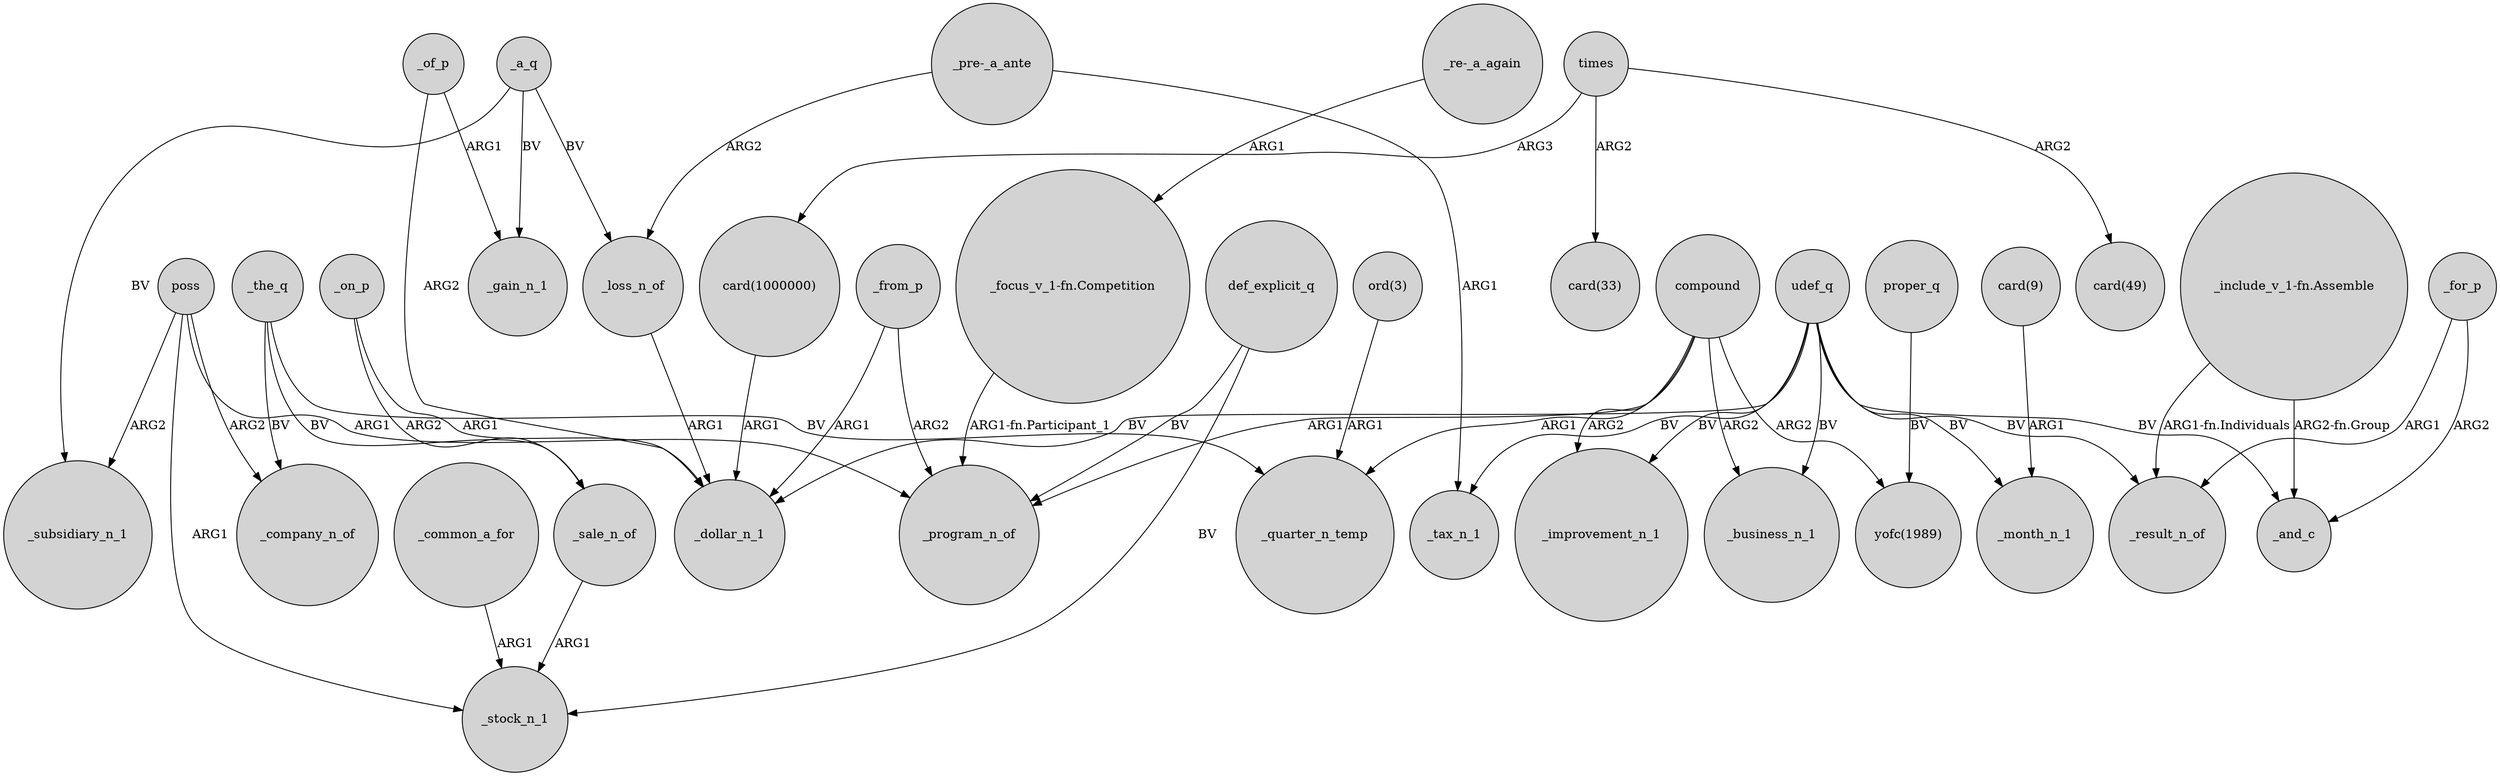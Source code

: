 digraph {
	node [shape=circle style=filled]
	udef_q -> _month_n_1 [label=BV]
	_a_q -> _loss_n_of [label=BV]
	"_re-_a_again" -> "_focus_v_1-fn.Competition" [label=ARG1]
	"ord(3)" -> _quarter_n_temp [label=ARG1]
	_common_a_for -> _stock_n_1 [label=ARG1]
	_from_p -> _dollar_n_1 [label=ARG1]
	_a_q -> _subsidiary_n_1 [label=BV]
	_on_p -> _sale_n_of [label=ARG2]
	udef_q -> _improvement_n_1 [label=BV]
	compound -> _quarter_n_temp [label=ARG1]
	_on_p -> _dollar_n_1 [label=ARG1]
	_the_q -> _quarter_n_temp [label=BV]
	_loss_n_of -> _dollar_n_1 [label=ARG1]
	"_pre-_a_ante" -> _loss_n_of [label=ARG2]
	_sale_n_of -> _stock_n_1 [label=ARG1]
	udef_q -> _tax_n_1 [label=BV]
	times -> "card(1000000)" [label=ARG3]
	def_explicit_q -> _stock_n_1 [label=BV]
	udef_q -> _and_c [label=BV]
	udef_q -> _business_n_1 [label=BV]
	_of_p -> _gain_n_1 [label=ARG1]
	times -> "card(33)" [label=ARG2]
	"_focus_v_1-fn.Competition" -> _program_n_of [label="ARG1-fn.Participant_1"]
	"_include_v_1-fn.Assemble" -> _result_n_of [label="ARG1-fn.Individuals"]
	poss -> _program_n_of [label=ARG1]
	poss -> _company_n_of [label=ARG2]
	compound -> _program_n_of [label=ARG1]
	"_include_v_1-fn.Assemble" -> _and_c [label="ARG2-fn.Group"]
	_from_p -> _program_n_of [label=ARG2]
	poss -> _stock_n_1 [label=ARG1]
	_for_p -> _result_n_of [label=ARG1]
	_a_q -> _gain_n_1 [label=BV]
	proper_q -> "yofc(1989)" [label=BV]
	"card(1000000)" -> _dollar_n_1 [label=ARG1]
	udef_q -> _dollar_n_1 [label=BV]
	times -> "card(49)" [label=ARG2]
	poss -> _subsidiary_n_1 [label=ARG2]
	compound -> _business_n_1 [label=ARG2]
	"_pre-_a_ante" -> _tax_n_1 [label=ARG1]
	def_explicit_q -> _program_n_of [label=BV]
	"card(9)" -> _month_n_1 [label=ARG1]
	_of_p -> _dollar_n_1 [label=ARG2]
	compound -> "yofc(1989)" [label=ARG2]
	udef_q -> _result_n_of [label=BV]
	_the_q -> _sale_n_of [label=BV]
	_the_q -> _company_n_of [label=BV]
	compound -> _improvement_n_1 [label=ARG2]
	_for_p -> _and_c [label=ARG2]
}
